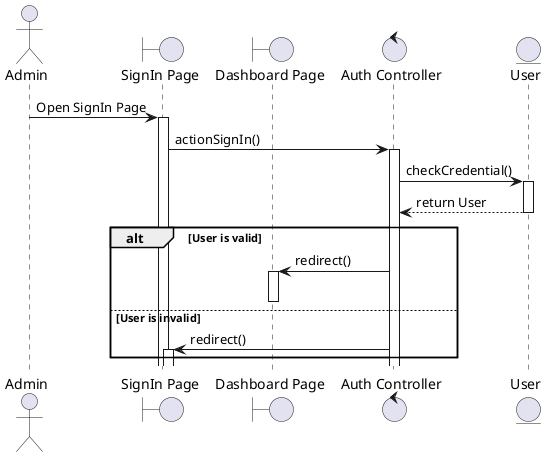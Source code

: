 @startuml

actor Admin
boundary "SignIn Page" as SignInPage 
boundary "Dashboard Page" as DashboardPage 
control "Auth Controller" as AuthController
entity "User" as User

Admin -> SignInPage : Open SignIn Page
activate SignInPage
SignInPage -> AuthController : actionSignIn()    
activate AuthController
AuthController -> User : checkCredential()
activate User
User --> AuthController : return User
deactivate User

alt User is valid
    AuthController -> DashboardPage : redirect()
    activate DashboardPage
    deactivate DashboardPage
else User is invalid
    AuthController -> SignInPage : redirect()
    activate SignInPage
end

@enduml